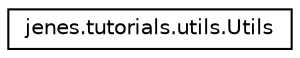 digraph "Representación gráfica de la clase"
{
  edge [fontname="Helvetica",fontsize="10",labelfontname="Helvetica",labelfontsize="10"];
  node [fontname="Helvetica",fontsize="10",shape=record];
  rankdir="LR";
  Node1 [label="jenes.tutorials.utils.Utils",height=0.2,width=0.4,color="black", fillcolor="white", style="filled",URL="$classjenes_1_1tutorials_1_1utils_1_1_utils.html"];
}
